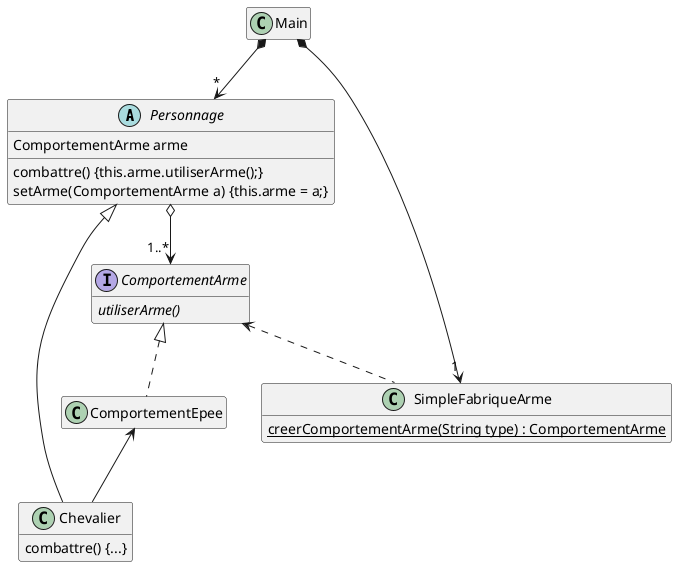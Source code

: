 @startuml

'-----------------------------------
' UML concepts illustrated
' JMB 2014
'-----------------------------------

'hide circle
hide empty members
hide empty methods


abstract class Personnage {
ComportementArme arme
combattre() {this.arme.utiliserArme();}
setArme(ComportementArme a) {this.arme = a;}
}
class ComportementEpee {
}
interface ComportementArme{
{abstract} utiliserArme()
}
class Chevalier {
combattre() {...}
}

class SimpleFabriqueArme {
	{static} creerComportementArme(String type) : ComportementArme
}

Main *--> "1" SimpleFabriqueArme
Main *--> "*" Personnage

Personnage <|-- Chevalier
Personnage o--> "1..*" ComportementArme

ComportementArme <|.. ComportementEpee
ComportementArme <.. SimpleFabriqueArme

ComportementEpee <-- Chevalier

@enduml
